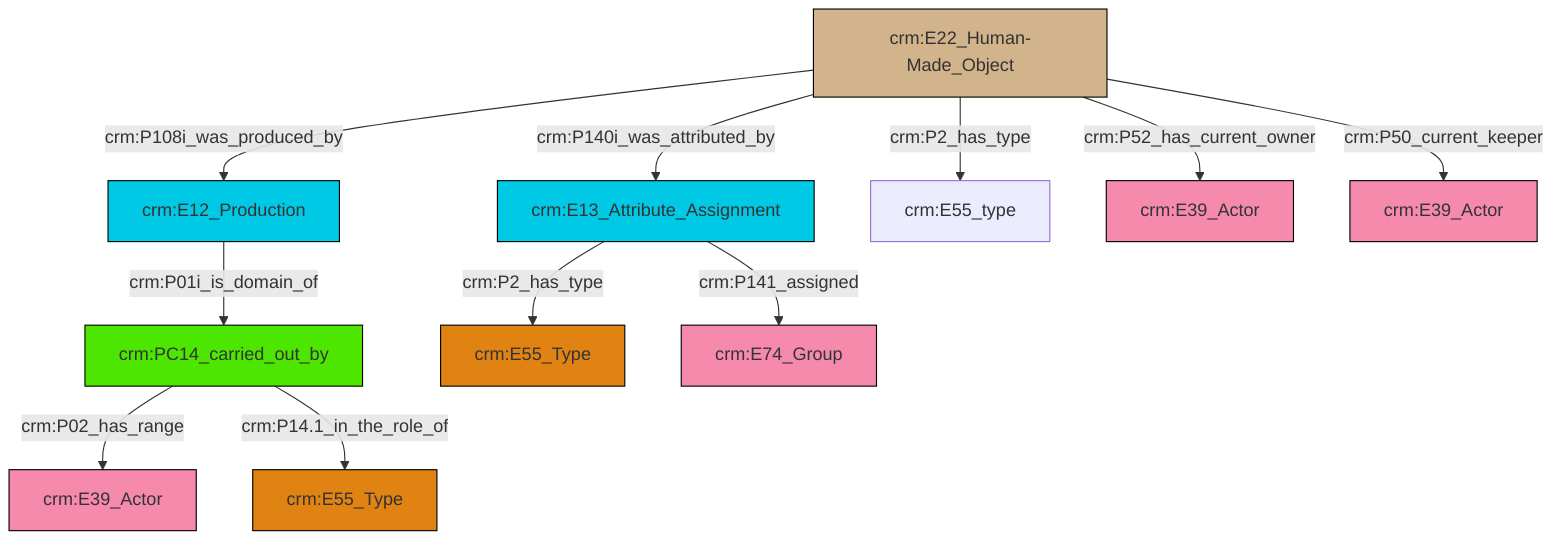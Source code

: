 graph TD
classDef Literal fill:#f2f2f2,stroke:#000000;
classDef CRM_Entity fill:#FFFFFF,stroke:#000000;
classDef Temporal_Entity fill:#00C9E6, stroke:#000000;
classDef Type fill:#E18312, stroke:#000000;
classDef Time-Span fill:#2C9C91, stroke:#000000;
classDef Appellation fill:#FFEB7F, stroke:#000000;
classDef Place fill:#008836, stroke:#000000;
classDef Persistent_Item fill:#B266B2, stroke:#000000;
classDef Conceptual_Object fill:#FFD700, stroke:#000000;
classDef Physical_Thing fill:#D2B48C, stroke:#000000;
classDef Actor fill:#f58aad, stroke:#000000;
classDef PC_Classes fill:#4ce600, stroke:#000000;
classDef Multi fill:#cccccc,stroke:#000000;

0["crm:E12_Production"]:::Temporal_Entity -->|crm:P01i_is_domain_of| 1["crm:PC14_carried_out_by"]:::PC_Classes
7["crm:E13_Attribute_Assignment"]:::Temporal_Entity -->|crm:P2_has_type| 8["crm:E55_Type"]:::Type
9["crm:E22_Human-Made_Object"]:::Physical_Thing -->|crm:P2_has_type| 10["crm:E55_type"]:::Default
1["crm:PC14_carried_out_by"]:::PC_Classes -->|crm:P02_has_range| 5["crm:E39_Actor"]:::Actor
1["crm:PC14_carried_out_by"]:::PC_Classes -->|crm:P14.1_in_the_role_of| 3["crm:E55_Type"]:::Type
9["crm:E22_Human-Made_Object"]:::Physical_Thing -->|crm:P108i_was_produced_by| 0["crm:E12_Production"]:::Temporal_Entity
9["crm:E22_Human-Made_Object"]:::Physical_Thing -->|crm:P50_current_keeper| 13["crm:E39_Actor"]:::Actor
9["crm:E22_Human-Made_Object"]:::Physical_Thing -->|crm:P52_has_current_owner| 11["crm:E39_Actor"]:::Actor
7["crm:E13_Attribute_Assignment"]:::Temporal_Entity -->|crm:P141_assigned| 16["crm:E74_Group"]:::Actor
9["crm:E22_Human-Made_Object"]:::Physical_Thing -->|crm:P140i_was_attributed_by| 7["crm:E13_Attribute_Assignment"]:::Temporal_Entity